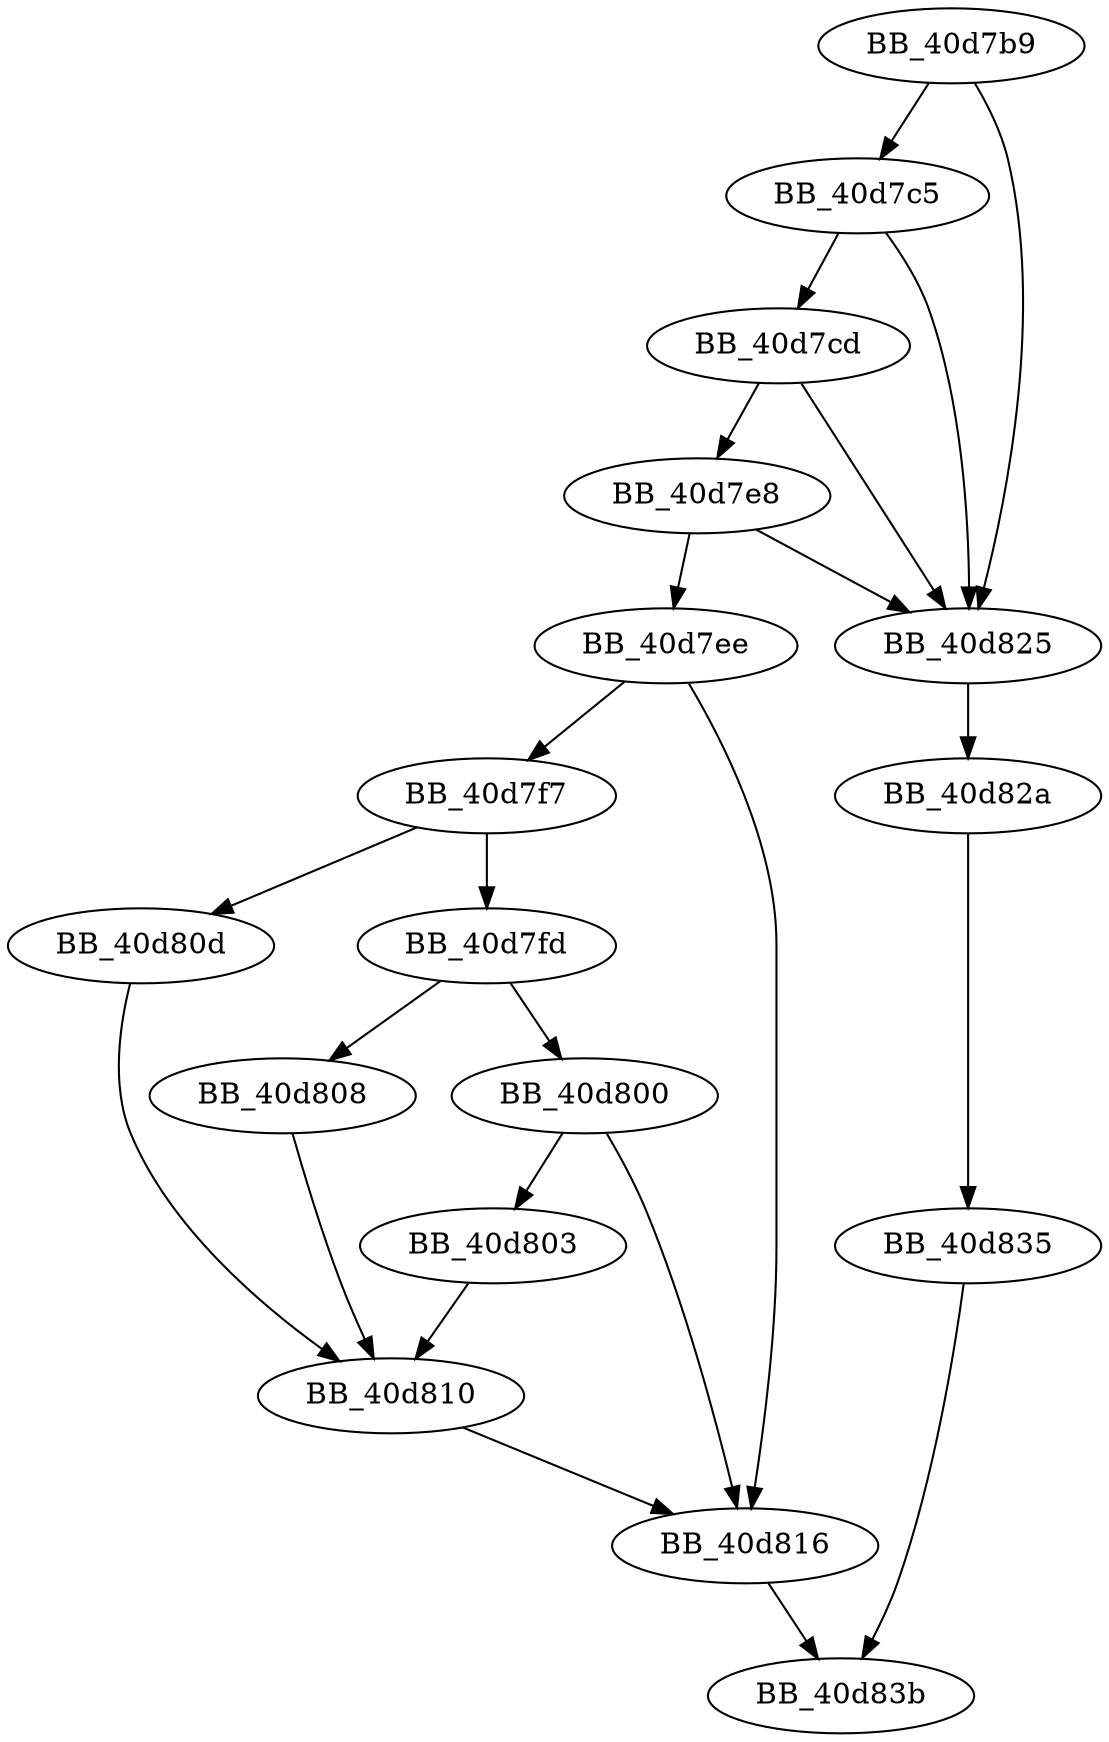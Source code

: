 DiGraph __free_osfhnd{
BB_40d7b9->BB_40d7c5
BB_40d7b9->BB_40d825
BB_40d7c5->BB_40d7cd
BB_40d7c5->BB_40d825
BB_40d7cd->BB_40d7e8
BB_40d7cd->BB_40d825
BB_40d7e8->BB_40d7ee
BB_40d7e8->BB_40d825
BB_40d7ee->BB_40d7f7
BB_40d7ee->BB_40d816
BB_40d7f7->BB_40d7fd
BB_40d7f7->BB_40d80d
BB_40d7fd->BB_40d800
BB_40d7fd->BB_40d808
BB_40d800->BB_40d803
BB_40d800->BB_40d816
BB_40d803->BB_40d810
BB_40d808->BB_40d810
BB_40d80d->BB_40d810
BB_40d810->BB_40d816
BB_40d816->BB_40d83b
BB_40d825->BB_40d82a
BB_40d82a->BB_40d835
BB_40d835->BB_40d83b
}
